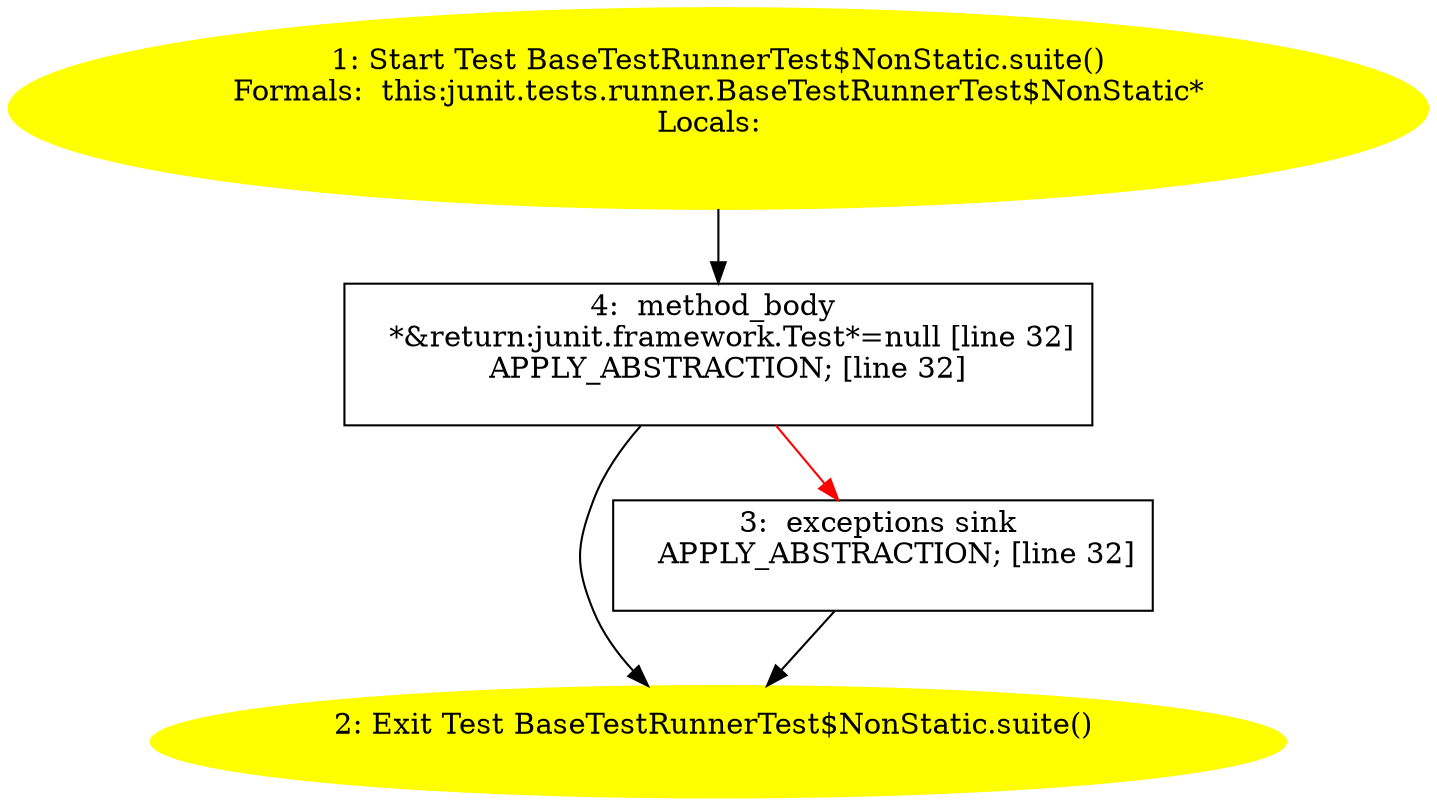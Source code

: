 /* @generated */
digraph cfg {
"junit.tests.runner.BaseTestRunnerTest$NonStatic.suite():junit.framework.Test.8dd0c71170d63bf482b70c9d81701d93_1" [label="1: Start Test BaseTestRunnerTest$NonStatic.suite()\nFormals:  this:junit.tests.runner.BaseTestRunnerTest$NonStatic*\nLocals:  \n  " color=yellow style=filled]
	

	 "junit.tests.runner.BaseTestRunnerTest$NonStatic.suite():junit.framework.Test.8dd0c71170d63bf482b70c9d81701d93_1" -> "junit.tests.runner.BaseTestRunnerTest$NonStatic.suite():junit.framework.Test.8dd0c71170d63bf482b70c9d81701d93_4" ;
"junit.tests.runner.BaseTestRunnerTest$NonStatic.suite():junit.framework.Test.8dd0c71170d63bf482b70c9d81701d93_2" [label="2: Exit Test BaseTestRunnerTest$NonStatic.suite() \n  " color=yellow style=filled]
	

"junit.tests.runner.BaseTestRunnerTest$NonStatic.suite():junit.framework.Test.8dd0c71170d63bf482b70c9d81701d93_3" [label="3:  exceptions sink \n   APPLY_ABSTRACTION; [line 32]\n " shape="box"]
	

	 "junit.tests.runner.BaseTestRunnerTest$NonStatic.suite():junit.framework.Test.8dd0c71170d63bf482b70c9d81701d93_3" -> "junit.tests.runner.BaseTestRunnerTest$NonStatic.suite():junit.framework.Test.8dd0c71170d63bf482b70c9d81701d93_2" ;
"junit.tests.runner.BaseTestRunnerTest$NonStatic.suite():junit.framework.Test.8dd0c71170d63bf482b70c9d81701d93_4" [label="4:  method_body \n   *&return:junit.framework.Test*=null [line 32]\n  APPLY_ABSTRACTION; [line 32]\n " shape="box"]
	

	 "junit.tests.runner.BaseTestRunnerTest$NonStatic.suite():junit.framework.Test.8dd0c71170d63bf482b70c9d81701d93_4" -> "junit.tests.runner.BaseTestRunnerTest$NonStatic.suite():junit.framework.Test.8dd0c71170d63bf482b70c9d81701d93_2" ;
	 "junit.tests.runner.BaseTestRunnerTest$NonStatic.suite():junit.framework.Test.8dd0c71170d63bf482b70c9d81701d93_4" -> "junit.tests.runner.BaseTestRunnerTest$NonStatic.suite():junit.framework.Test.8dd0c71170d63bf482b70c9d81701d93_3" [color="red" ];
}
